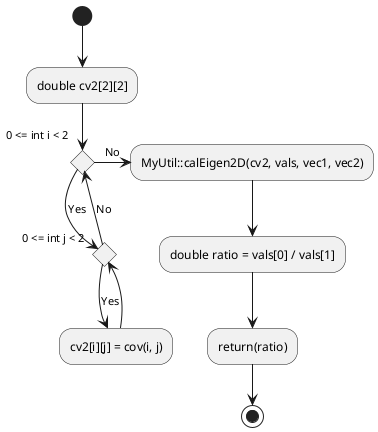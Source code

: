 @startuml

/'
    input1: const Eigen::Matrix3d &cov
    input2: double *vals
    input3: double *vec1
    input4: double *vec2
'/

(*) --> "double cv2[2][2]"
--> if "0 <= int i < 2" as for_i then
--> [Yes] if "0 <= int j < 2" as for_j then
--> [Yes] "cv2[i][j] = cov(i, j)"
--> for_j
else
--> [No] for_i
else
for_i -> [No] "MyUtil::calEigen2D(cv2, vals, vec1, vec2)"
--> "double ratio = vals[0] / vals[1]"
--> "return(ratio)"
--> (*)

@enduml